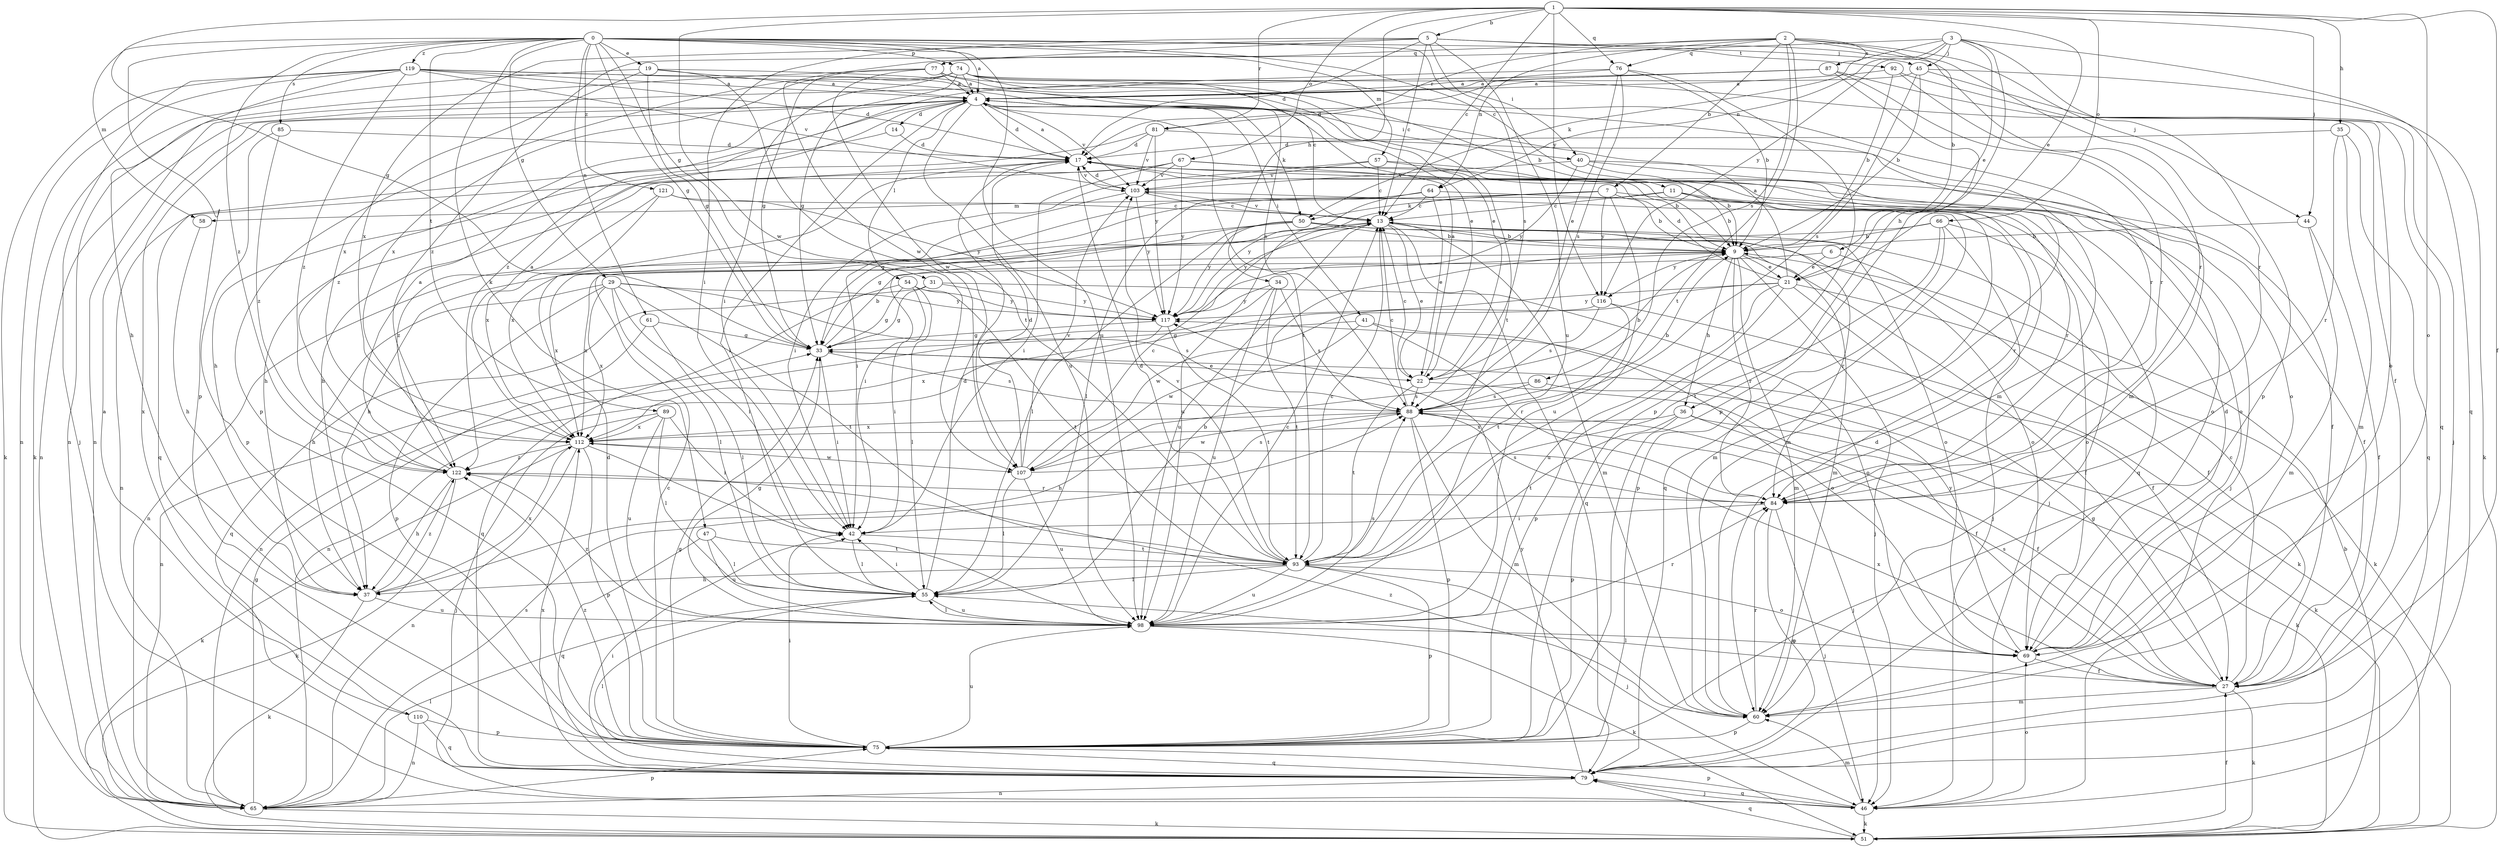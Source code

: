 strict digraph  {
0;
1;
2;
3;
4;
5;
6;
7;
9;
11;
13;
14;
17;
19;
21;
22;
27;
29;
31;
33;
34;
35;
36;
37;
40;
41;
42;
44;
45;
46;
47;
50;
51;
54;
55;
57;
58;
60;
61;
64;
65;
66;
67;
69;
74;
75;
76;
77;
79;
81;
84;
85;
86;
87;
88;
89;
92;
93;
98;
103;
107;
110;
112;
116;
117;
119;
121;
122;
0 -> 4  [label=a];
0 -> 11  [label=c];
0 -> 19  [label=e];
0 -> 29  [label=g];
0 -> 31  [label=g];
0 -> 33  [label=g];
0 -> 40  [label=i];
0 -> 47  [label=k];
0 -> 57  [label=m];
0 -> 58  [label=m];
0 -> 61  [label=n];
0 -> 74  [label=p];
0 -> 75  [label=p];
0 -> 85  [label=s];
0 -> 89  [label=t];
0 -> 92  [label=t];
0 -> 98  [label=u];
0 -> 119  [label=z];
0 -> 121  [label=z];
0 -> 122  [label=z];
1 -> 5  [label=b];
1 -> 13  [label=c];
1 -> 21  [label=e];
1 -> 27  [label=f];
1 -> 33  [label=g];
1 -> 34  [label=h];
1 -> 35  [label=h];
1 -> 44  [label=j];
1 -> 66  [label=o];
1 -> 67  [label=o];
1 -> 69  [label=o];
1 -> 76  [label=q];
1 -> 81  [label=r];
1 -> 107  [label=w];
1 -> 116  [label=y];
2 -> 6  [label=b];
2 -> 7  [label=b];
2 -> 44  [label=j];
2 -> 64  [label=n];
2 -> 76  [label=q];
2 -> 77  [label=q];
2 -> 81  [label=r];
2 -> 84  [label=r];
2 -> 86  [label=s];
2 -> 87  [label=s];
2 -> 93  [label=t];
3 -> 21  [label=e];
3 -> 36  [label=h];
3 -> 45  [label=j];
3 -> 50  [label=k];
3 -> 64  [label=n];
3 -> 75  [label=p];
3 -> 79  [label=q];
3 -> 116  [label=y];
3 -> 122  [label=z];
4 -> 14  [label=d];
4 -> 17  [label=d];
4 -> 40  [label=i];
4 -> 41  [label=i];
4 -> 50  [label=k];
4 -> 54  [label=l];
4 -> 55  [label=l];
4 -> 65  [label=n];
4 -> 93  [label=t];
4 -> 98  [label=u];
4 -> 103  [label=v];
4 -> 110  [label=x];
4 -> 122  [label=z];
5 -> 13  [label=c];
5 -> 17  [label=d];
5 -> 42  [label=i];
5 -> 45  [label=j];
5 -> 84  [label=r];
5 -> 88  [label=s];
5 -> 98  [label=u];
5 -> 107  [label=w];
5 -> 112  [label=x];
6 -> 21  [label=e];
6 -> 27  [label=f];
6 -> 112  [label=x];
7 -> 9  [label=b];
7 -> 27  [label=f];
7 -> 33  [label=g];
7 -> 50  [label=k];
7 -> 58  [label=m];
7 -> 98  [label=u];
7 -> 116  [label=y];
9 -> 21  [label=e];
9 -> 27  [label=f];
9 -> 36  [label=h];
9 -> 46  [label=j];
9 -> 60  [label=m];
9 -> 84  [label=r];
9 -> 112  [label=x];
9 -> 116  [label=y];
11 -> 9  [label=b];
11 -> 13  [label=c];
11 -> 46  [label=j];
11 -> 60  [label=m];
11 -> 98  [label=u];
13 -> 9  [label=b];
13 -> 22  [label=e];
13 -> 37  [label=h];
13 -> 60  [label=m];
13 -> 69  [label=o];
13 -> 79  [label=q];
13 -> 84  [label=r];
13 -> 98  [label=u];
13 -> 103  [label=v];
13 -> 117  [label=y];
14 -> 17  [label=d];
14 -> 79  [label=q];
17 -> 4  [label=a];
17 -> 37  [label=h];
17 -> 84  [label=r];
17 -> 103  [label=v];
19 -> 4  [label=a];
19 -> 22  [label=e];
19 -> 33  [label=g];
19 -> 51  [label=k];
19 -> 93  [label=t];
19 -> 112  [label=x];
21 -> 4  [label=a];
21 -> 17  [label=d];
21 -> 27  [label=f];
21 -> 51  [label=k];
21 -> 75  [label=p];
21 -> 98  [label=u];
21 -> 107  [label=w];
21 -> 117  [label=y];
22 -> 4  [label=a];
22 -> 9  [label=b];
22 -> 13  [label=c];
22 -> 27  [label=f];
22 -> 88  [label=s];
22 -> 93  [label=t];
27 -> 13  [label=c];
27 -> 33  [label=g];
27 -> 51  [label=k];
27 -> 55  [label=l];
27 -> 60  [label=m];
27 -> 88  [label=s];
27 -> 112  [label=x];
29 -> 37  [label=h];
29 -> 42  [label=i];
29 -> 55  [label=l];
29 -> 75  [label=p];
29 -> 88  [label=s];
29 -> 93  [label=t];
29 -> 112  [label=x];
29 -> 117  [label=y];
31 -> 33  [label=g];
31 -> 69  [label=o];
31 -> 79  [label=q];
31 -> 117  [label=y];
33 -> 9  [label=b];
33 -> 22  [label=e];
33 -> 42  [label=i];
33 -> 88  [label=s];
34 -> 65  [label=n];
34 -> 88  [label=s];
34 -> 93  [label=t];
34 -> 98  [label=u];
34 -> 117  [label=y];
35 -> 17  [label=d];
35 -> 60  [label=m];
35 -> 79  [label=q];
35 -> 84  [label=r];
36 -> 27  [label=f];
36 -> 51  [label=k];
36 -> 75  [label=p];
36 -> 93  [label=t];
36 -> 112  [label=x];
37 -> 51  [label=k];
37 -> 98  [label=u];
37 -> 112  [label=x];
37 -> 122  [label=z];
40 -> 9  [label=b];
40 -> 27  [label=f];
40 -> 69  [label=o];
40 -> 103  [label=v];
40 -> 117  [label=y];
41 -> 33  [label=g];
41 -> 69  [label=o];
41 -> 84  [label=r];
41 -> 107  [label=w];
42 -> 55  [label=l];
42 -> 93  [label=t];
44 -> 9  [label=b];
44 -> 27  [label=f];
44 -> 60  [label=m];
45 -> 4  [label=a];
45 -> 9  [label=b];
45 -> 46  [label=j];
45 -> 51  [label=k];
45 -> 88  [label=s];
46 -> 51  [label=k];
46 -> 60  [label=m];
46 -> 69  [label=o];
46 -> 75  [label=p];
46 -> 79  [label=q];
47 -> 55  [label=l];
47 -> 79  [label=q];
47 -> 93  [label=t];
47 -> 98  [label=u];
50 -> 9  [label=b];
50 -> 33  [label=g];
50 -> 42  [label=i];
50 -> 55  [label=l];
50 -> 60  [label=m];
50 -> 69  [label=o];
50 -> 117  [label=y];
51 -> 9  [label=b];
51 -> 27  [label=f];
51 -> 79  [label=q];
54 -> 33  [label=g];
54 -> 42  [label=i];
54 -> 55  [label=l];
54 -> 79  [label=q];
54 -> 93  [label=t];
54 -> 117  [label=y];
55 -> 9  [label=b];
55 -> 17  [label=d];
55 -> 42  [label=i];
55 -> 98  [label=u];
57 -> 9  [label=b];
57 -> 13  [label=c];
57 -> 42  [label=i];
57 -> 60  [label=m];
57 -> 103  [label=v];
58 -> 37  [label=h];
60 -> 17  [label=d];
60 -> 75  [label=p];
60 -> 84  [label=r];
60 -> 122  [label=z];
61 -> 33  [label=g];
61 -> 55  [label=l];
61 -> 65  [label=n];
64 -> 13  [label=c];
64 -> 22  [label=e];
64 -> 42  [label=i];
64 -> 55  [label=l];
64 -> 84  [label=r];
64 -> 117  [label=y];
65 -> 33  [label=g];
65 -> 51  [label=k];
65 -> 55  [label=l];
65 -> 75  [label=p];
65 -> 88  [label=s];
66 -> 9  [label=b];
66 -> 46  [label=j];
66 -> 65  [label=n];
66 -> 69  [label=o];
66 -> 75  [label=p];
66 -> 93  [label=t];
67 -> 37  [label=h];
67 -> 42  [label=i];
67 -> 46  [label=j];
67 -> 65  [label=n];
67 -> 69  [label=o];
67 -> 79  [label=q];
67 -> 103  [label=v];
67 -> 117  [label=y];
69 -> 17  [label=d];
69 -> 27  [label=f];
69 -> 117  [label=y];
74 -> 4  [label=a];
74 -> 9  [label=b];
74 -> 13  [label=c];
74 -> 27  [label=f];
74 -> 33  [label=g];
74 -> 42  [label=i];
74 -> 75  [label=p];
74 -> 84  [label=r];
74 -> 112  [label=x];
75 -> 13  [label=c];
75 -> 17  [label=d];
75 -> 33  [label=g];
75 -> 42  [label=i];
75 -> 79  [label=q];
75 -> 98  [label=u];
75 -> 122  [label=z];
76 -> 4  [label=a];
76 -> 9  [label=b];
76 -> 22  [label=e];
76 -> 75  [label=p];
76 -> 88  [label=s];
76 -> 122  [label=z];
77 -> 4  [label=a];
77 -> 22  [label=e];
77 -> 33  [label=g];
77 -> 65  [label=n];
77 -> 93  [label=t];
77 -> 107  [label=w];
79 -> 42  [label=i];
79 -> 46  [label=j];
79 -> 55  [label=l];
79 -> 65  [label=n];
79 -> 112  [label=x];
79 -> 117  [label=y];
81 -> 17  [label=d];
81 -> 37  [label=h];
81 -> 69  [label=o];
81 -> 103  [label=v];
81 -> 117  [label=y];
84 -> 42  [label=i];
84 -> 46  [label=j];
84 -> 79  [label=q];
84 -> 88  [label=s];
85 -> 17  [label=d];
85 -> 75  [label=p];
85 -> 122  [label=z];
86 -> 37  [label=h];
86 -> 51  [label=k];
86 -> 88  [label=s];
87 -> 4  [label=a];
87 -> 17  [label=d];
87 -> 65  [label=n];
87 -> 69  [label=o];
87 -> 75  [label=p];
87 -> 84  [label=r];
88 -> 9  [label=b];
88 -> 13  [label=c];
88 -> 46  [label=j];
88 -> 60  [label=m];
88 -> 75  [label=p];
88 -> 107  [label=w];
88 -> 112  [label=x];
89 -> 42  [label=i];
89 -> 46  [label=j];
89 -> 55  [label=l];
89 -> 98  [label=u];
89 -> 112  [label=x];
92 -> 4  [label=a];
92 -> 9  [label=b];
92 -> 60  [label=m];
92 -> 79  [label=q];
93 -> 13  [label=c];
93 -> 17  [label=d];
93 -> 37  [label=h];
93 -> 46  [label=j];
93 -> 55  [label=l];
93 -> 69  [label=o];
93 -> 75  [label=p];
93 -> 98  [label=u];
93 -> 103  [label=v];
98 -> 13  [label=c];
98 -> 33  [label=g];
98 -> 51  [label=k];
98 -> 55  [label=l];
98 -> 69  [label=o];
98 -> 84  [label=r];
98 -> 88  [label=s];
98 -> 122  [label=z];
103 -> 13  [label=c];
103 -> 17  [label=d];
103 -> 79  [label=q];
103 -> 112  [label=x];
103 -> 117  [label=y];
107 -> 13  [label=c];
107 -> 17  [label=d];
107 -> 55  [label=l];
107 -> 88  [label=s];
107 -> 98  [label=u];
107 -> 103  [label=v];
110 -> 4  [label=a];
110 -> 65  [label=n];
110 -> 75  [label=p];
110 -> 79  [label=q];
112 -> 4  [label=a];
112 -> 51  [label=k];
112 -> 65  [label=n];
112 -> 75  [label=p];
112 -> 98  [label=u];
112 -> 107  [label=w];
112 -> 122  [label=z];
116 -> 51  [label=k];
116 -> 65  [label=n];
116 -> 88  [label=s];
116 -> 93  [label=t];
117 -> 33  [label=g];
117 -> 93  [label=t];
117 -> 112  [label=x];
119 -> 4  [label=a];
119 -> 17  [label=d];
119 -> 37  [label=h];
119 -> 46  [label=j];
119 -> 51  [label=k];
119 -> 60  [label=m];
119 -> 65  [label=n];
119 -> 88  [label=s];
119 -> 103  [label=v];
119 -> 122  [label=z];
121 -> 13  [label=c];
121 -> 112  [label=x];
121 -> 117  [label=y];
121 -> 122  [label=z];
122 -> 4  [label=a];
122 -> 37  [label=h];
122 -> 51  [label=k];
122 -> 84  [label=r];
}
